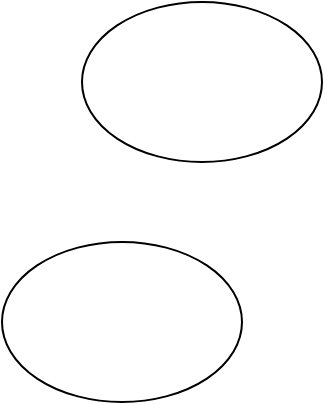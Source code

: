 <mxfile version="20.3.6" type="github"><diagram id="-bEXN_jVxx_wXRL61Osz" name="페이지-1"><mxGraphModel dx="1130" dy="608" grid="1" gridSize="10" guides="1" tooltips="1" connect="1" arrows="1" fold="1" page="1" pageScale="1" pageWidth="827" pageHeight="1169" math="0" shadow="0"><root><mxCell id="0"/><mxCell id="1" parent="0"/><mxCell id="cEV2eQkMhODF0gt8bLGl-1" value="" style="ellipse;whiteSpace=wrap;html=1;" parent="1" vertex="1"><mxGeometry x="350" y="450" width="120" height="80" as="geometry"/></mxCell><mxCell id="lDTHmDyKTzoI3ATLPWXn-1" value="" style="ellipse;whiteSpace=wrap;html=1;" vertex="1" parent="1"><mxGeometry x="390" y="330" width="120" height="80" as="geometry"/></mxCell></root></mxGraphModel></diagram></mxfile>